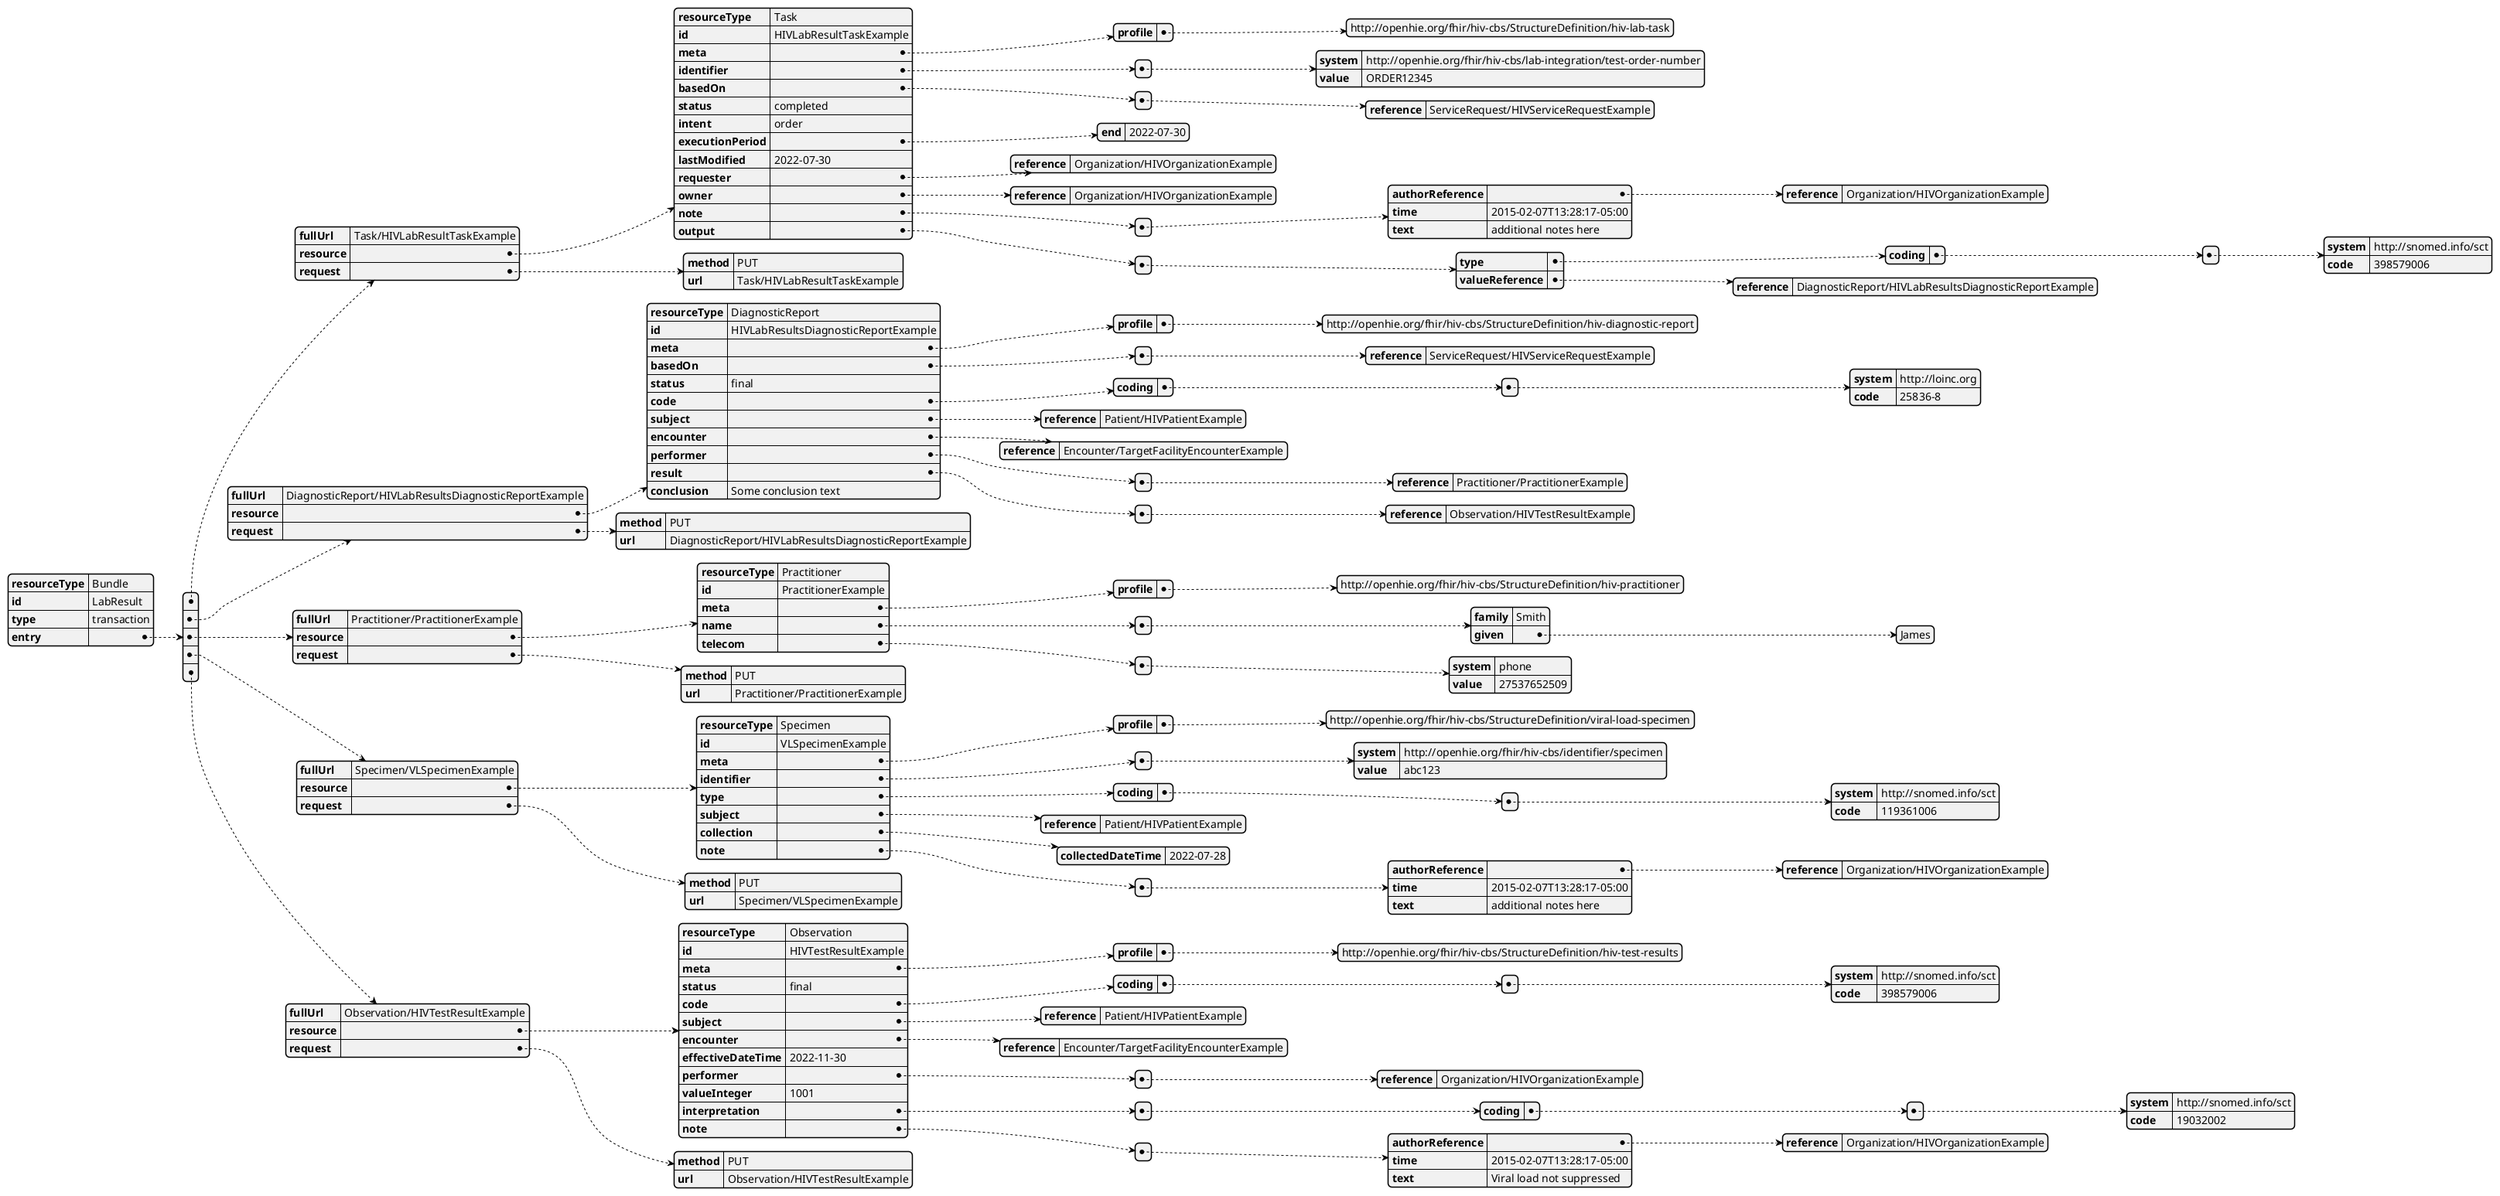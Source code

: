 @startjson lab-result-bundle
{
  "resourceType" : "Bundle",
  "id" : "LabResult",
  "type" : "transaction",
  "entry" : [{
    "fullUrl" : "Task/HIVLabResultTaskExample",
    "resource" : {
      "resourceType" : "Task",
      "id" : "HIVLabResultTaskExample",
      "meta" : {
        "profile" : ["http://openhie.org/fhir/hiv-cbs/StructureDefinition/hiv-lab-task"]
      },
    
      "identifier" : [{
        "system" : "http://openhie.org/fhir/hiv-cbs/lab-integration/test-order-number",
        "value" : "ORDER12345"
      }],
      "basedOn" : [{
        "reference" : "ServiceRequest/HIVServiceRequestExample"
      }],
      "status" : "completed",
      "intent" : "order",
      "executionPeriod" : {
        "end" : "2022-07-30"
      },
      "lastModified" : "2022-07-30",
      "requester" : {
        "reference" : "Organization/HIVOrganizationExample"
      },
      "owner" : {
        "reference" : "Organization/HIVOrganizationExample"
      },
      "note" : [{
        "authorReference" : {
          "reference" : "Organization/HIVOrganizationExample"
        },
        "time" : "2015-02-07T13:28:17-05:00",
        "text" : "additional notes here"
      }],
      "output" : [{
        "type" : {
          "coding" : [{
            "system" : "http://snomed.info/sct",
            "code" : "398579006"
          }]
        },
        "valueReference" : {
          "reference" : "DiagnosticReport/HIVLabResultsDiagnosticReportExample"
        }
      }]
    },
    "request" : {
      "method" : "PUT",
      "url" : "Task/HIVLabResultTaskExample"
    }
  },
  {
    "fullUrl" : "DiagnosticReport/HIVLabResultsDiagnosticReportExample",
    "resource" : {
      "resourceType" : "DiagnosticReport",
      "id" : "HIVLabResultsDiagnosticReportExample",
      "meta" : {
        "profile" : ["http://openhie.org/fhir/hiv-cbs/StructureDefinition/hiv-diagnostic-report"]
      },
     
      "basedOn" : [{
        "reference" : "ServiceRequest/HIVServiceRequestExample"
      }],
      "status" : "final",
      "code" : {
        "coding" : [{
          "system" : "http://loinc.org",
          "code" : "25836-8"
        }]
      },
      "subject" : {
        "reference" : "Patient/HIVPatientExample"
      },
      "encounter" : {
        "reference" : "Encounter/TargetFacilityEncounterExample"
      },
      "performer" : [{
        "reference" : "Practitioner/PractitionerExample"
      }],
      "result" : [{
        "reference" : "Observation/HIVTestResultExample"
      }],
      "conclusion" : "Some conclusion text"
    },
    "request" : {
      "method" : "PUT",
      "url" : "DiagnosticReport/HIVLabResultsDiagnosticReportExample"
    }
  },
  {
    "fullUrl" : "Practitioner/PractitionerExample",
    "resource" : {
      "resourceType" : "Practitioner",
      "id" : "PractitionerExample",
      "meta" : {
        "profile" : ["http://openhie.org/fhir/hiv-cbs/StructureDefinition/hiv-practitioner"]
      },
    
      "name" : [{
        "family" : "Smith",
        "given" : ["James"]
      }],
      "telecom" : [{
        "system" : "phone",
        "value" : "27537652509"
      }]
    },
    "request" : {
      "method" : "PUT",
      "url" : "Practitioner/PractitionerExample"
    }
  },
  {
    "fullUrl" : "Specimen/VLSpecimenExample",
    "resource" : {
      "resourceType" : "Specimen",
      "id" : "VLSpecimenExample",
      "meta" : {
        "profile" : ["http://openhie.org/fhir/hiv-cbs/StructureDefinition/viral-load-specimen"]
      },
     
      "identifier" : [{
        "system" : "http://openhie.org/fhir/hiv-cbs/identifier/specimen",
        "value" : "abc123"
      }],
      "type" : {
        "coding" : [{
          "system" : "http://snomed.info/sct",
          "code" : "119361006"
        }]
      },
      "subject" : {
        "reference" : "Patient/HIVPatientExample"
      },
      "collection" : {
        "collectedDateTime" : "2022-07-28"
      },
      "note" : [{
        "authorReference" : {
          "reference" : "Organization/HIVOrganizationExample"
        },
        "time" : "2015-02-07T13:28:17-05:00",
        "text" : "additional notes here"
      }]
    },
    "request" : {
      "method" : "PUT",
      "url" : "Specimen/VLSpecimenExample"
    }
  },
  {
    "fullUrl" : "Observation/HIVTestResultExample",
    "resource" : {
      "resourceType" : "Observation",
      "id" : "HIVTestResultExample",
      "meta" : {
        "profile" : ["http://openhie.org/fhir/hiv-cbs/StructureDefinition/hiv-test-results"]
      },
    
      "status" : "final",
      "code" : {
        "coding" : [{
          "system" : "http://snomed.info/sct",
          "code" : "398579006"
        }]
      },
      "subject" : {
        "reference" : "Patient/HIVPatientExample"
      },
      "encounter" : {
        "reference" : "Encounter/TargetFacilityEncounterExample"
      },
      "effectiveDateTime" : "2022-11-30",
      "performer" : [{
        "reference" : "Organization/HIVOrganizationExample"
      }],
      "valueInteger" : 1001,
      "interpretation" : [{
        "coding" : [{
          "system" : "http://snomed.info/sct",
          "code" : "19032002"
        }]
      }],
      "note" : [{
        "authorReference" : {
          "reference" : "Organization/HIVOrganizationExample"
        },
        "time" : "2015-02-07T13:28:17-05:00",
        "text" : "Viral load not suppressed"
      }]
    },
    "request" : {
      "method" : "PUT",
      "url" : "Observation/HIVTestResultExample"
    }
  }]
}

@endjson